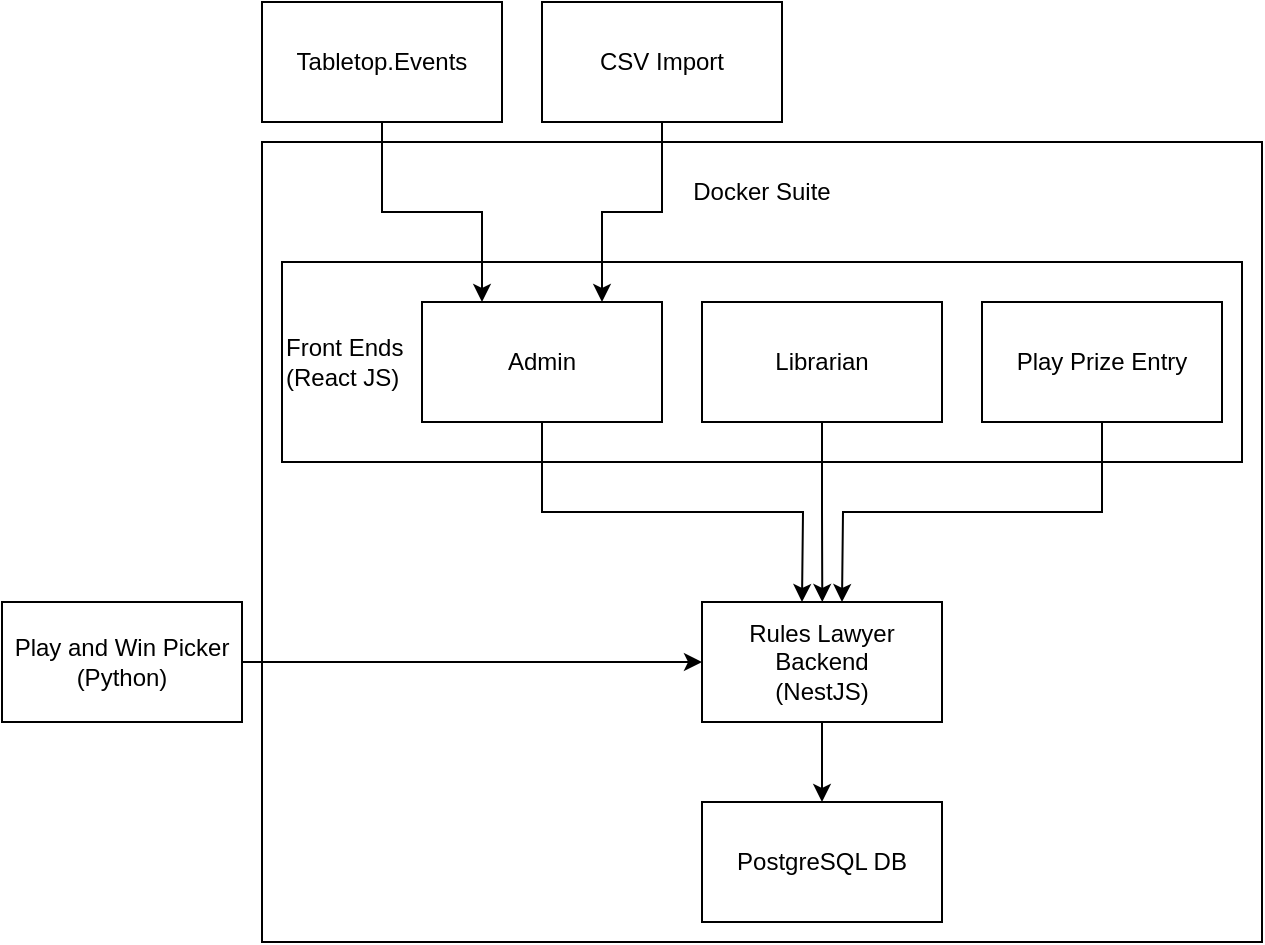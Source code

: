 <mxfile version="24.2.3" type="device">
  <diagram name="Page-1" id="A1Kytn-OCIMtzLzAK_A3">
    <mxGraphModel dx="897" dy="388" grid="1" gridSize="10" guides="1" tooltips="1" connect="1" arrows="1" fold="1" page="1" pageScale="1" pageWidth="1100" pageHeight="850" math="0" shadow="0">
      <root>
        <mxCell id="0" />
        <mxCell id="1" parent="0" />
        <mxCell id="IbEwpoPFkSaWlkJG3-AH-15" value="" style="rounded=0;whiteSpace=wrap;html=1;" vertex="1" parent="1">
          <mxGeometry x="220" y="80" width="500" height="400" as="geometry" />
        </mxCell>
        <mxCell id="IbEwpoPFkSaWlkJG3-AH-2" value="Front Ends&lt;div&gt;(React JS)&lt;/div&gt;" style="rounded=0;whiteSpace=wrap;html=1;align=left;" vertex="1" parent="1">
          <mxGeometry x="230" y="140" width="480" height="100" as="geometry" />
        </mxCell>
        <mxCell id="IbEwpoPFkSaWlkJG3-AH-4" style="edgeStyle=orthogonalEdgeStyle;rounded=0;orthogonalLoop=1;jettySize=auto;html=1;exitX=0.5;exitY=1;exitDx=0;exitDy=0;" edge="1" parent="1" source="AOT6lrFdrGtz9NCO2aSy-1">
          <mxGeometry relative="1" as="geometry">
            <mxPoint x="490" y="310" as="targetPoint" />
          </mxGeometry>
        </mxCell>
        <mxCell id="AOT6lrFdrGtz9NCO2aSy-1" value="Admin" style="rounded=0;whiteSpace=wrap;html=1;" parent="1" vertex="1">
          <mxGeometry x="300" y="160" width="120" height="60" as="geometry" />
        </mxCell>
        <mxCell id="IbEwpoPFkSaWlkJG3-AH-5" style="edgeStyle=orthogonalEdgeStyle;rounded=0;orthogonalLoop=1;jettySize=auto;html=1;exitX=0.5;exitY=1;exitDx=0;exitDy=0;" edge="1" parent="1" source="AOT6lrFdrGtz9NCO2aSy-3">
          <mxGeometry relative="1" as="geometry">
            <mxPoint x="500.143" y="310" as="targetPoint" />
          </mxGeometry>
        </mxCell>
        <mxCell id="AOT6lrFdrGtz9NCO2aSy-3" value="Librarian" style="rounded=0;whiteSpace=wrap;html=1;" parent="1" vertex="1">
          <mxGeometry x="440" y="160" width="120" height="60" as="geometry" />
        </mxCell>
        <mxCell id="IbEwpoPFkSaWlkJG3-AH-6" style="edgeStyle=orthogonalEdgeStyle;rounded=0;orthogonalLoop=1;jettySize=auto;html=1;exitX=0.5;exitY=1;exitDx=0;exitDy=0;" edge="1" parent="1" source="IbEwpoPFkSaWlkJG3-AH-1">
          <mxGeometry relative="1" as="geometry">
            <mxPoint x="510" y="310" as="targetPoint" />
          </mxGeometry>
        </mxCell>
        <mxCell id="IbEwpoPFkSaWlkJG3-AH-1" value="Play Prize Entry" style="rounded=0;whiteSpace=wrap;html=1;" vertex="1" parent="1">
          <mxGeometry x="580" y="160" width="120" height="60" as="geometry" />
        </mxCell>
        <mxCell id="IbEwpoPFkSaWlkJG3-AH-12" style="edgeStyle=orthogonalEdgeStyle;rounded=0;orthogonalLoop=1;jettySize=auto;html=1;entryX=0.5;entryY=0;entryDx=0;entryDy=0;" edge="1" parent="1" source="IbEwpoPFkSaWlkJG3-AH-7" target="IbEwpoPFkSaWlkJG3-AH-13">
          <mxGeometry relative="1" as="geometry">
            <mxPoint x="500" y="430" as="targetPoint" />
          </mxGeometry>
        </mxCell>
        <mxCell id="IbEwpoPFkSaWlkJG3-AH-7" value="Rules Lawyer Backend&lt;div&gt;(NestJS)&lt;/div&gt;" style="rounded=0;whiteSpace=wrap;html=1;" vertex="1" parent="1">
          <mxGeometry x="440" y="310" width="120" height="60" as="geometry" />
        </mxCell>
        <mxCell id="IbEwpoPFkSaWlkJG3-AH-9" style="edgeStyle=orthogonalEdgeStyle;rounded=0;orthogonalLoop=1;jettySize=auto;html=1;entryX=0;entryY=0.5;entryDx=0;entryDy=0;" edge="1" parent="1" source="IbEwpoPFkSaWlkJG3-AH-8" target="IbEwpoPFkSaWlkJG3-AH-7">
          <mxGeometry relative="1" as="geometry" />
        </mxCell>
        <mxCell id="IbEwpoPFkSaWlkJG3-AH-8" value="Play and Win Picker&lt;div&gt;(Python)&lt;/div&gt;" style="rounded=0;whiteSpace=wrap;html=1;" vertex="1" parent="1">
          <mxGeometry x="90" y="310" width="120" height="60" as="geometry" />
        </mxCell>
        <mxCell id="IbEwpoPFkSaWlkJG3-AH-13" value="PostgreSQL DB" style="rounded=0;whiteSpace=wrap;html=1;" vertex="1" parent="1">
          <mxGeometry x="440" y="410" width="120" height="60" as="geometry" />
        </mxCell>
        <mxCell id="IbEwpoPFkSaWlkJG3-AH-16" value="Docker Suite" style="text;html=1;align=center;verticalAlign=middle;whiteSpace=wrap;rounded=0;" vertex="1" parent="1">
          <mxGeometry x="405" y="90" width="130" height="30" as="geometry" />
        </mxCell>
        <mxCell id="IbEwpoPFkSaWlkJG3-AH-21" style="edgeStyle=orthogonalEdgeStyle;rounded=0;orthogonalLoop=1;jettySize=auto;html=1;entryX=0.25;entryY=0;entryDx=0;entryDy=0;" edge="1" parent="1" source="IbEwpoPFkSaWlkJG3-AH-19" target="AOT6lrFdrGtz9NCO2aSy-1">
          <mxGeometry relative="1" as="geometry" />
        </mxCell>
        <mxCell id="IbEwpoPFkSaWlkJG3-AH-19" value="Tabletop.Events" style="rounded=0;whiteSpace=wrap;html=1;" vertex="1" parent="1">
          <mxGeometry x="220" y="10" width="120" height="60" as="geometry" />
        </mxCell>
        <mxCell id="IbEwpoPFkSaWlkJG3-AH-23" style="edgeStyle=orthogonalEdgeStyle;rounded=0;orthogonalLoop=1;jettySize=auto;html=1;entryX=0.75;entryY=0;entryDx=0;entryDy=0;" edge="1" parent="1" source="IbEwpoPFkSaWlkJG3-AH-22" target="AOT6lrFdrGtz9NCO2aSy-1">
          <mxGeometry relative="1" as="geometry" />
        </mxCell>
        <mxCell id="IbEwpoPFkSaWlkJG3-AH-22" value="CSV Import" style="rounded=0;whiteSpace=wrap;html=1;" vertex="1" parent="1">
          <mxGeometry x="360" y="10" width="120" height="60" as="geometry" />
        </mxCell>
      </root>
    </mxGraphModel>
  </diagram>
</mxfile>
